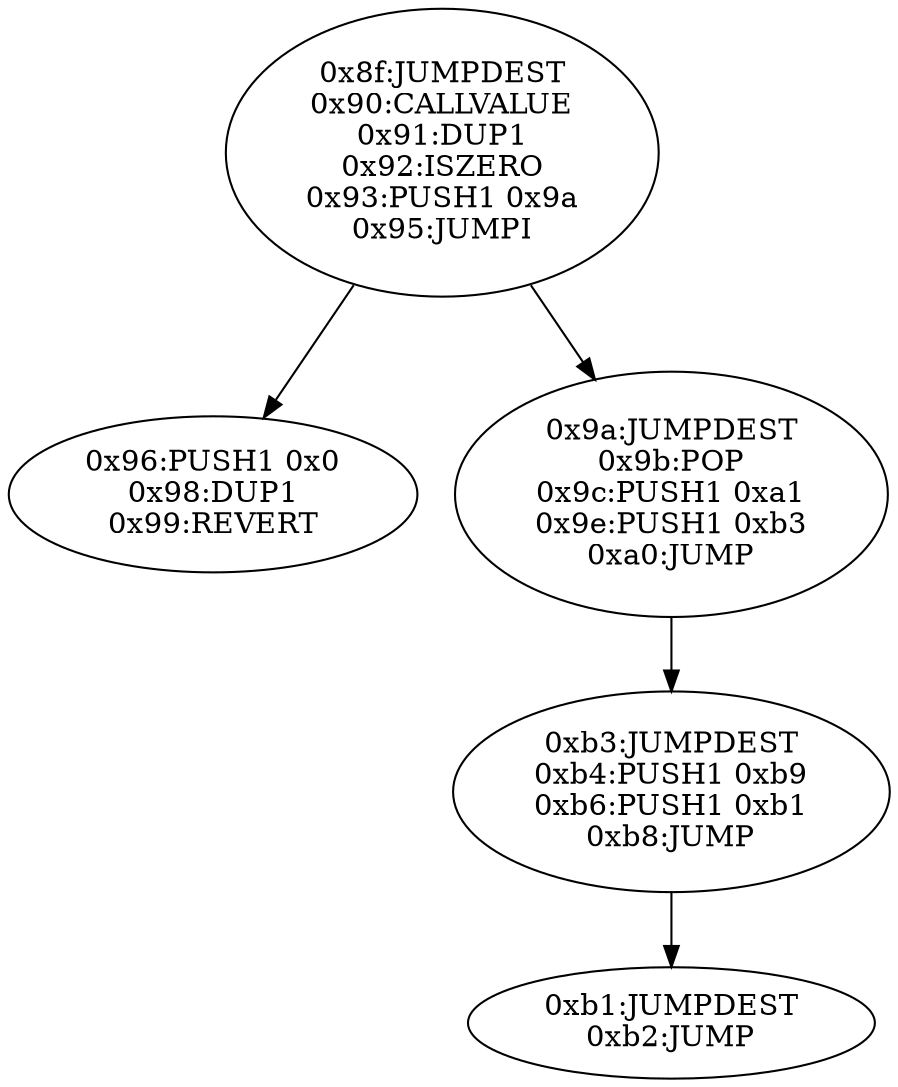 digraph{
143[label="0x8f:JUMPDEST
0x90:CALLVALUE
0x91:DUP1
0x92:ISZERO
0x93:PUSH1 0x9a
0x95:JUMPI"]
143 -> 150
143 -> 154
150[label="0x96:PUSH1 0x0
0x98:DUP1
0x99:REVERT"]
154[label="0x9a:JUMPDEST
0x9b:POP
0x9c:PUSH1 0xa1
0x9e:PUSH1 0xb3
0xa0:JUMP"]
154 -> 179
179[label="0xb3:JUMPDEST
0xb4:PUSH1 0xb9
0xb6:PUSH1 0xb1
0xb8:JUMP"]
179 -> 177
177[label="0xb1:JUMPDEST
0xb2:JUMP"]

}